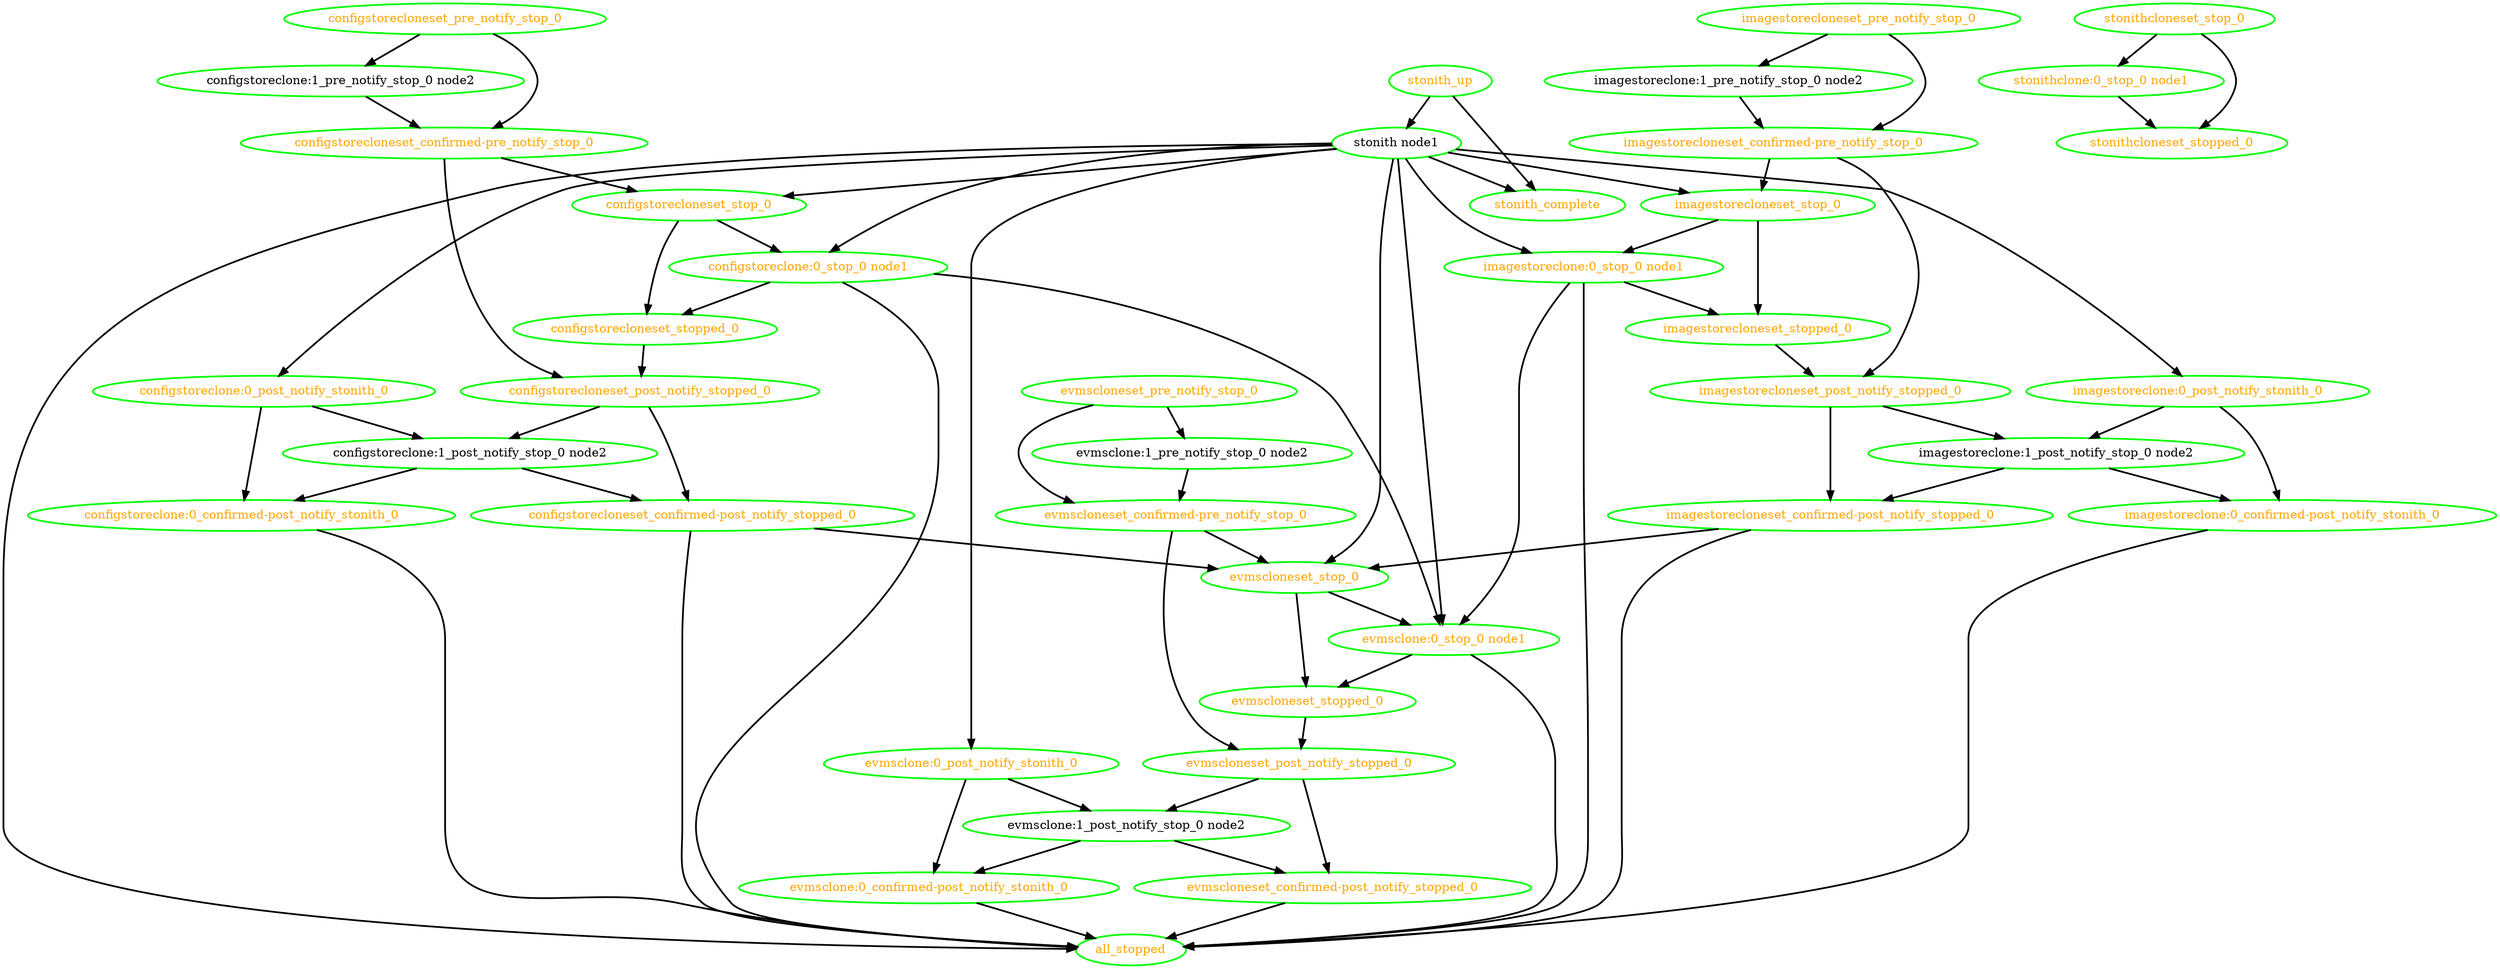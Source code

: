 digraph "g" {
"all_stopped" [ style=bold color="green" fontcolor="orange" ]
"configstoreclone:0_confirmed-post_notify_stonith_0" -> "all_stopped" [ style = bold]
"configstoreclone:0_confirmed-post_notify_stonith_0" [ style=bold color="green" fontcolor="orange" ]
"configstoreclone:0_post_notify_stonith_0" -> "configstoreclone:0_confirmed-post_notify_stonith_0" [ style = bold]
"configstoreclone:0_post_notify_stonith_0" -> "configstoreclone:1_post_notify_stop_0 node2" [ style = bold]
"configstoreclone:0_post_notify_stonith_0" [ style=bold color="green" fontcolor="orange" ]
"configstoreclone:0_stop_0 node1" -> "all_stopped" [ style = bold]
"configstoreclone:0_stop_0 node1" -> "configstorecloneset_stopped_0" [ style = bold]
"configstoreclone:0_stop_0 node1" -> "evmsclone:0_stop_0 node1" [ style = bold]
"configstoreclone:0_stop_0 node1" [ style=bold color="green" fontcolor="orange" ]
"configstoreclone:1_post_notify_stop_0 node2" -> "configstoreclone:0_confirmed-post_notify_stonith_0" [ style = bold]
"configstoreclone:1_post_notify_stop_0 node2" -> "configstorecloneset_confirmed-post_notify_stopped_0" [ style = bold]
"configstoreclone:1_post_notify_stop_0 node2" [ style=bold color="green" fontcolor="black" ]
"configstoreclone:1_pre_notify_stop_0 node2" -> "configstorecloneset_confirmed-pre_notify_stop_0" [ style = bold]
"configstoreclone:1_pre_notify_stop_0 node2" [ style=bold color="green" fontcolor="black" ]
"configstorecloneset_confirmed-post_notify_stopped_0" -> "all_stopped" [ style = bold]
"configstorecloneset_confirmed-post_notify_stopped_0" -> "evmscloneset_stop_0" [ style = bold]
"configstorecloneset_confirmed-post_notify_stopped_0" [ style=bold color="green" fontcolor="orange" ]
"configstorecloneset_confirmed-pre_notify_stop_0" -> "configstorecloneset_post_notify_stopped_0" [ style = bold]
"configstorecloneset_confirmed-pre_notify_stop_0" -> "configstorecloneset_stop_0" [ style = bold]
"configstorecloneset_confirmed-pre_notify_stop_0" [ style=bold color="green" fontcolor="orange" ]
"configstorecloneset_post_notify_stopped_0" -> "configstoreclone:1_post_notify_stop_0 node2" [ style = bold]
"configstorecloneset_post_notify_stopped_0" -> "configstorecloneset_confirmed-post_notify_stopped_0" [ style = bold]
"configstorecloneset_post_notify_stopped_0" [ style=bold color="green" fontcolor="orange" ]
"configstorecloneset_pre_notify_stop_0" -> "configstoreclone:1_pre_notify_stop_0 node2" [ style = bold]
"configstorecloneset_pre_notify_stop_0" -> "configstorecloneset_confirmed-pre_notify_stop_0" [ style = bold]
"configstorecloneset_pre_notify_stop_0" [ style=bold color="green" fontcolor="orange" ]
"configstorecloneset_stop_0" -> "configstoreclone:0_stop_0 node1" [ style = bold]
"configstorecloneset_stop_0" -> "configstorecloneset_stopped_0" [ style = bold]
"configstorecloneset_stop_0" [ style=bold color="green" fontcolor="orange" ]
"configstorecloneset_stopped_0" -> "configstorecloneset_post_notify_stopped_0" [ style = bold]
"configstorecloneset_stopped_0" [ style=bold color="green" fontcolor="orange" ]
"evmsclone:0_confirmed-post_notify_stonith_0" -> "all_stopped" [ style = bold]
"evmsclone:0_confirmed-post_notify_stonith_0" [ style=bold color="green" fontcolor="orange" ]
"evmsclone:0_post_notify_stonith_0" -> "evmsclone:0_confirmed-post_notify_stonith_0" [ style = bold]
"evmsclone:0_post_notify_stonith_0" -> "evmsclone:1_post_notify_stop_0 node2" [ style = bold]
"evmsclone:0_post_notify_stonith_0" [ style=bold color="green" fontcolor="orange" ]
"evmsclone:0_stop_0 node1" -> "all_stopped" [ style = bold]
"evmsclone:0_stop_0 node1" -> "evmscloneset_stopped_0" [ style = bold]
"evmsclone:0_stop_0 node1" [ style=bold color="green" fontcolor="orange" ]
"evmsclone:1_post_notify_stop_0 node2" -> "evmsclone:0_confirmed-post_notify_stonith_0" [ style = bold]
"evmsclone:1_post_notify_stop_0 node2" -> "evmscloneset_confirmed-post_notify_stopped_0" [ style = bold]
"evmsclone:1_post_notify_stop_0 node2" [ style=bold color="green" fontcolor="black" ]
"evmsclone:1_pre_notify_stop_0 node2" -> "evmscloneset_confirmed-pre_notify_stop_0" [ style = bold]
"evmsclone:1_pre_notify_stop_0 node2" [ style=bold color="green" fontcolor="black" ]
"evmscloneset_confirmed-post_notify_stopped_0" -> "all_stopped" [ style = bold]
"evmscloneset_confirmed-post_notify_stopped_0" [ style=bold color="green" fontcolor="orange" ]
"evmscloneset_confirmed-pre_notify_stop_0" -> "evmscloneset_post_notify_stopped_0" [ style = bold]
"evmscloneset_confirmed-pre_notify_stop_0" -> "evmscloneset_stop_0" [ style = bold]
"evmscloneset_confirmed-pre_notify_stop_0" [ style=bold color="green" fontcolor="orange" ]
"evmscloneset_post_notify_stopped_0" -> "evmsclone:1_post_notify_stop_0 node2" [ style = bold]
"evmscloneset_post_notify_stopped_0" -> "evmscloneset_confirmed-post_notify_stopped_0" [ style = bold]
"evmscloneset_post_notify_stopped_0" [ style=bold color="green" fontcolor="orange" ]
"evmscloneset_pre_notify_stop_0" -> "evmsclone:1_pre_notify_stop_0 node2" [ style = bold]
"evmscloneset_pre_notify_stop_0" -> "evmscloneset_confirmed-pre_notify_stop_0" [ style = bold]
"evmscloneset_pre_notify_stop_0" [ style=bold color="green" fontcolor="orange" ]
"evmscloneset_stop_0" -> "evmsclone:0_stop_0 node1" [ style = bold]
"evmscloneset_stop_0" -> "evmscloneset_stopped_0" [ style = bold]
"evmscloneset_stop_0" [ style=bold color="green" fontcolor="orange" ]
"evmscloneset_stopped_0" -> "evmscloneset_post_notify_stopped_0" [ style = bold]
"evmscloneset_stopped_0" [ style=bold color="green" fontcolor="orange" ]
"imagestoreclone:0_confirmed-post_notify_stonith_0" -> "all_stopped" [ style = bold]
"imagestoreclone:0_confirmed-post_notify_stonith_0" [ style=bold color="green" fontcolor="orange" ]
"imagestoreclone:0_post_notify_stonith_0" -> "imagestoreclone:0_confirmed-post_notify_stonith_0" [ style = bold]
"imagestoreclone:0_post_notify_stonith_0" -> "imagestoreclone:1_post_notify_stop_0 node2" [ style = bold]
"imagestoreclone:0_post_notify_stonith_0" [ style=bold color="green" fontcolor="orange" ]
"imagestoreclone:0_stop_0 node1" -> "all_stopped" [ style = bold]
"imagestoreclone:0_stop_0 node1" -> "evmsclone:0_stop_0 node1" [ style = bold]
"imagestoreclone:0_stop_0 node1" -> "imagestorecloneset_stopped_0" [ style = bold]
"imagestoreclone:0_stop_0 node1" [ style=bold color="green" fontcolor="orange" ]
"imagestoreclone:1_post_notify_stop_0 node2" -> "imagestoreclone:0_confirmed-post_notify_stonith_0" [ style = bold]
"imagestoreclone:1_post_notify_stop_0 node2" -> "imagestorecloneset_confirmed-post_notify_stopped_0" [ style = bold]
"imagestoreclone:1_post_notify_stop_0 node2" [ style=bold color="green" fontcolor="black" ]
"imagestoreclone:1_pre_notify_stop_0 node2" -> "imagestorecloneset_confirmed-pre_notify_stop_0" [ style = bold]
"imagestoreclone:1_pre_notify_stop_0 node2" [ style=bold color="green" fontcolor="black" ]
"imagestorecloneset_confirmed-post_notify_stopped_0" -> "all_stopped" [ style = bold]
"imagestorecloneset_confirmed-post_notify_stopped_0" -> "evmscloneset_stop_0" [ style = bold]
"imagestorecloneset_confirmed-post_notify_stopped_0" [ style=bold color="green" fontcolor="orange" ]
"imagestorecloneset_confirmed-pre_notify_stop_0" -> "imagestorecloneset_post_notify_stopped_0" [ style = bold]
"imagestorecloneset_confirmed-pre_notify_stop_0" -> "imagestorecloneset_stop_0" [ style = bold]
"imagestorecloneset_confirmed-pre_notify_stop_0" [ style=bold color="green" fontcolor="orange" ]
"imagestorecloneset_post_notify_stopped_0" -> "imagestoreclone:1_post_notify_stop_0 node2" [ style = bold]
"imagestorecloneset_post_notify_stopped_0" -> "imagestorecloneset_confirmed-post_notify_stopped_0" [ style = bold]
"imagestorecloneset_post_notify_stopped_0" [ style=bold color="green" fontcolor="orange" ]
"imagestorecloneset_pre_notify_stop_0" -> "imagestoreclone:1_pre_notify_stop_0 node2" [ style = bold]
"imagestorecloneset_pre_notify_stop_0" -> "imagestorecloneset_confirmed-pre_notify_stop_0" [ style = bold]
"imagestorecloneset_pre_notify_stop_0" [ style=bold color="green" fontcolor="orange" ]
"imagestorecloneset_stop_0" -> "imagestoreclone:0_stop_0 node1" [ style = bold]
"imagestorecloneset_stop_0" -> "imagestorecloneset_stopped_0" [ style = bold]
"imagestorecloneset_stop_0" [ style=bold color="green" fontcolor="orange" ]
"imagestorecloneset_stopped_0" -> "imagestorecloneset_post_notify_stopped_0" [ style = bold]
"imagestorecloneset_stopped_0" [ style=bold color="green" fontcolor="orange" ]
"stonith node1" -> "all_stopped" [ style = bold]
"stonith node1" -> "configstoreclone:0_post_notify_stonith_0" [ style = bold]
"stonith node1" -> "configstoreclone:0_stop_0 node1" [ style = bold]
"stonith node1" -> "configstorecloneset_stop_0" [ style = bold]
"stonith node1" -> "evmsclone:0_post_notify_stonith_0" [ style = bold]
"stonith node1" -> "evmsclone:0_stop_0 node1" [ style = bold]
"stonith node1" -> "evmscloneset_stop_0" [ style = bold]
"stonith node1" -> "imagestoreclone:0_post_notify_stonith_0" [ style = bold]
"stonith node1" -> "imagestoreclone:0_stop_0 node1" [ style = bold]
"stonith node1" -> "imagestorecloneset_stop_0" [ style = bold]
"stonith node1" -> "stonith_complete" [ style = bold]
"stonith node1" [ style=bold color="green" fontcolor="black" ]
"stonith_complete" [ style=bold color="green" fontcolor="orange" ]
"stonith_up" -> "stonith node1" [ style = bold]
"stonith_up" -> "stonith_complete" [ style = bold]
"stonith_up" [ style=bold color="green" fontcolor="orange" ]
"stonithclone:0_stop_0 node1" -> "stonithcloneset_stopped_0" [ style = bold]
"stonithclone:0_stop_0 node1" [ style=bold color="green" fontcolor="orange" ]
"stonithcloneset_stop_0" -> "stonithclone:0_stop_0 node1" [ style = bold]
"stonithcloneset_stop_0" -> "stonithcloneset_stopped_0" [ style = bold]
"stonithcloneset_stop_0" [ style=bold color="green" fontcolor="orange" ]
"stonithcloneset_stopped_0" [ style=bold color="green" fontcolor="orange" ]
}
